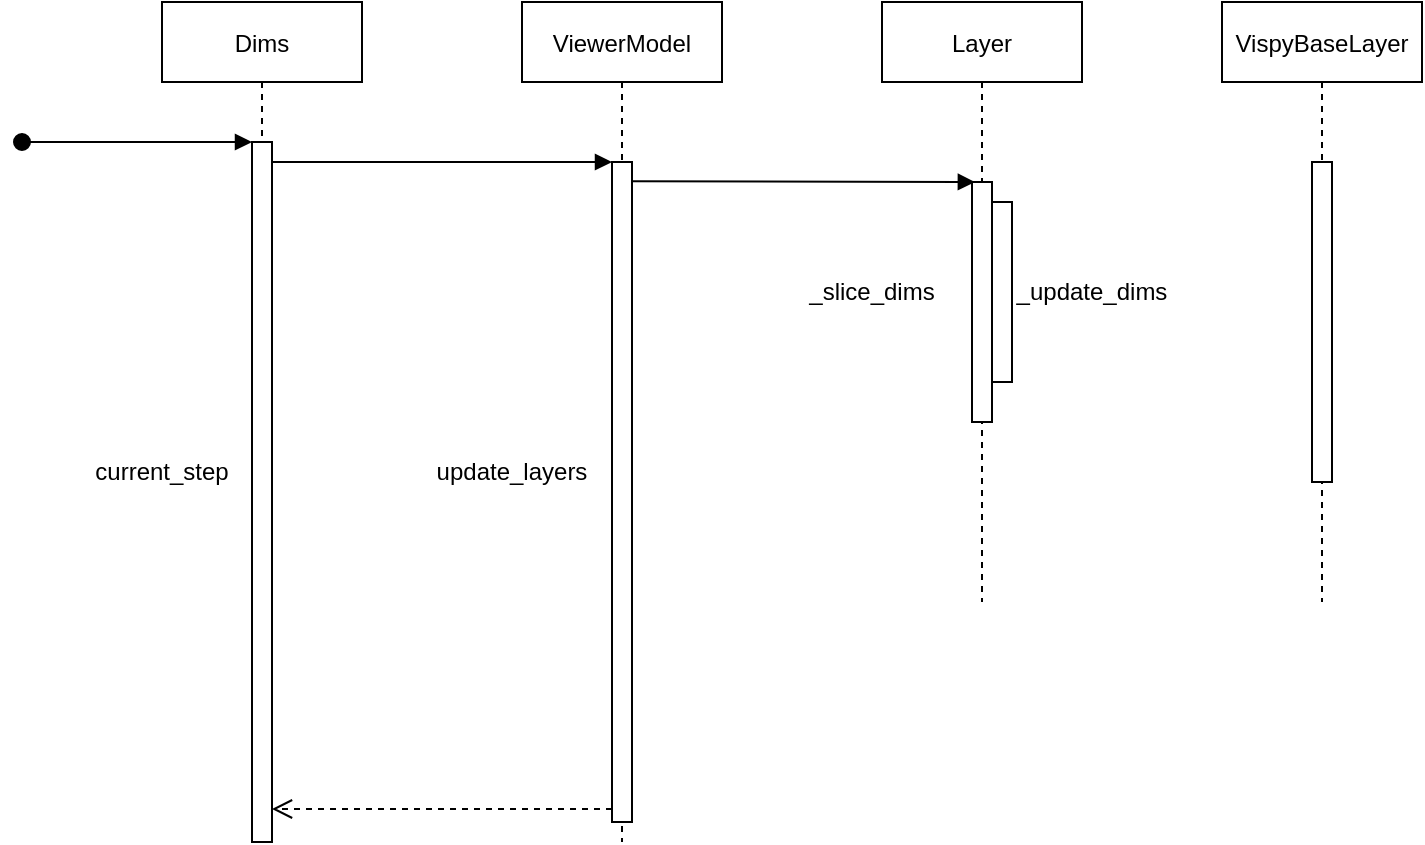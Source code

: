 <mxfile version="20.0.4" type="github">
  <diagram id="kgpKYQtTHZ0yAKxKKP6v" name="Page-1">
    <mxGraphModel dx="1181" dy="458" grid="1" gridSize="10" guides="1" tooltips="1" connect="1" arrows="1" fold="1" page="1" pageScale="1" pageWidth="850" pageHeight="1100" math="0" shadow="0">
      <root>
        <mxCell id="0" />
        <mxCell id="1" parent="0" />
        <mxCell id="3nuBFxr9cyL0pnOWT2aG-1" value="Dims" style="shape=umlLifeline;perimeter=lifelinePerimeter;container=1;collapsible=0;recursiveResize=0;rounded=0;shadow=0;strokeWidth=1;" parent="1" vertex="1">
          <mxGeometry x="120" y="80" width="100" height="420" as="geometry" />
        </mxCell>
        <mxCell id="3nuBFxr9cyL0pnOWT2aG-2" value="" style="points=[];perimeter=orthogonalPerimeter;rounded=0;shadow=0;strokeWidth=1;" parent="3nuBFxr9cyL0pnOWT2aG-1" vertex="1">
          <mxGeometry x="45" y="70" width="10" height="350" as="geometry" />
        </mxCell>
        <mxCell id="3nuBFxr9cyL0pnOWT2aG-3" value="" style="verticalAlign=bottom;startArrow=oval;endArrow=block;startSize=8;shadow=0;strokeWidth=1;" parent="3nuBFxr9cyL0pnOWT2aG-1" target="3nuBFxr9cyL0pnOWT2aG-2" edge="1">
          <mxGeometry relative="1" as="geometry">
            <mxPoint x="-70" y="70" as="sourcePoint" />
          </mxGeometry>
        </mxCell>
        <mxCell id="3nuBFxr9cyL0pnOWT2aG-5" value="ViewerModel" style="shape=umlLifeline;perimeter=lifelinePerimeter;container=1;collapsible=0;recursiveResize=0;rounded=0;shadow=0;strokeWidth=1;" parent="1" vertex="1">
          <mxGeometry x="300" y="80" width="100" height="420" as="geometry" />
        </mxCell>
        <mxCell id="3nuBFxr9cyL0pnOWT2aG-6" value="" style="points=[];perimeter=orthogonalPerimeter;rounded=0;shadow=0;strokeWidth=1;" parent="3nuBFxr9cyL0pnOWT2aG-5" vertex="1">
          <mxGeometry x="45" y="80" width="10" height="330" as="geometry" />
        </mxCell>
        <mxCell id="3nuBFxr9cyL0pnOWT2aG-7" value="" style="verticalAlign=bottom;endArrow=open;dashed=1;endSize=8;exitX=0;exitY=0.95;shadow=0;strokeWidth=1;" parent="1" edge="1">
          <mxGeometry relative="1" as="geometry">
            <mxPoint x="175" y="483.5" as="targetPoint" />
            <mxPoint x="345" y="483.5" as="sourcePoint" />
          </mxGeometry>
        </mxCell>
        <mxCell id="3nuBFxr9cyL0pnOWT2aG-8" value="" style="verticalAlign=bottom;endArrow=block;entryX=0;entryY=0;shadow=0;strokeWidth=1;" parent="1" source="3nuBFxr9cyL0pnOWT2aG-2" target="3nuBFxr9cyL0pnOWT2aG-6" edge="1">
          <mxGeometry relative="1" as="geometry">
            <mxPoint x="275" y="160" as="sourcePoint" />
          </mxGeometry>
        </mxCell>
        <mxCell id="4a-h_TUkPR7Wm4BmdjuJ-1" value="Layer" style="shape=umlLifeline;perimeter=lifelinePerimeter;container=1;collapsible=0;recursiveResize=0;rounded=0;shadow=0;strokeWidth=1;" vertex="1" parent="1">
          <mxGeometry x="480" y="80" width="100" height="300" as="geometry" />
        </mxCell>
        <mxCell id="4a-h_TUkPR7Wm4BmdjuJ-2" value="" style="points=[];perimeter=orthogonalPerimeter;rounded=0;shadow=0;strokeWidth=1;" vertex="1" parent="4a-h_TUkPR7Wm4BmdjuJ-1">
          <mxGeometry x="45" y="90" width="10" height="120" as="geometry" />
        </mxCell>
        <mxCell id="4a-h_TUkPR7Wm4BmdjuJ-13" value="" style="points=[];perimeter=orthogonalPerimeter;rounded=0;shadow=0;strokeWidth=1;" vertex="1" parent="4a-h_TUkPR7Wm4BmdjuJ-1">
          <mxGeometry x="55" y="100" width="10" height="90" as="geometry" />
        </mxCell>
        <mxCell id="4a-h_TUkPR7Wm4BmdjuJ-5" value="VispyBaseLayer" style="shape=umlLifeline;perimeter=lifelinePerimeter;container=1;collapsible=0;recursiveResize=0;rounded=0;shadow=0;strokeWidth=1;" vertex="1" parent="1">
          <mxGeometry x="650" y="80" width="100" height="300" as="geometry" />
        </mxCell>
        <mxCell id="4a-h_TUkPR7Wm4BmdjuJ-6" value="" style="points=[];perimeter=orthogonalPerimeter;rounded=0;shadow=0;strokeWidth=1;" vertex="1" parent="4a-h_TUkPR7Wm4BmdjuJ-5">
          <mxGeometry x="45" y="80" width="10" height="160" as="geometry" />
        </mxCell>
        <mxCell id="4a-h_TUkPR7Wm4BmdjuJ-8" value="" style="verticalAlign=bottom;endArrow=block;shadow=0;strokeWidth=1;entryX=0.143;entryY=0;entryDx=0;entryDy=0;entryPerimeter=0;exitX=1.021;exitY=0.069;exitDx=0;exitDy=0;exitPerimeter=0;" edge="1" parent="1" target="4a-h_TUkPR7Wm4BmdjuJ-2">
          <mxGeometry relative="1" as="geometry">
            <mxPoint x="355.21" y="169.66" as="sourcePoint" />
            <mxPoint x="515.29" y="169.4" as="targetPoint" />
          </mxGeometry>
        </mxCell>
        <mxCell id="4a-h_TUkPR7Wm4BmdjuJ-9" value="current_step" style="text;html=1;strokeColor=none;fillColor=none;align=center;verticalAlign=middle;whiteSpace=wrap;rounded=0;" vertex="1" parent="1">
          <mxGeometry x="90" y="300" width="60" height="30" as="geometry" />
        </mxCell>
        <mxCell id="4a-h_TUkPR7Wm4BmdjuJ-11" value="update_layers" style="text;html=1;strokeColor=none;fillColor=none;align=center;verticalAlign=middle;whiteSpace=wrap;rounded=0;" vertex="1" parent="1">
          <mxGeometry x="250" y="300" width="90" height="30" as="geometry" />
        </mxCell>
        <mxCell id="4a-h_TUkPR7Wm4BmdjuJ-12" value="_slice_dims" style="text;html=1;strokeColor=none;fillColor=none;align=center;verticalAlign=middle;whiteSpace=wrap;rounded=0;" vertex="1" parent="1">
          <mxGeometry x="430" y="210" width="90" height="30" as="geometry" />
        </mxCell>
        <mxCell id="4a-h_TUkPR7Wm4BmdjuJ-14" value="_update_dims" style="text;html=1;strokeColor=none;fillColor=none;align=center;verticalAlign=middle;whiteSpace=wrap;rounded=0;" vertex="1" parent="1">
          <mxGeometry x="540" y="210" width="90" height="30" as="geometry" />
        </mxCell>
      </root>
    </mxGraphModel>
  </diagram>
</mxfile>
